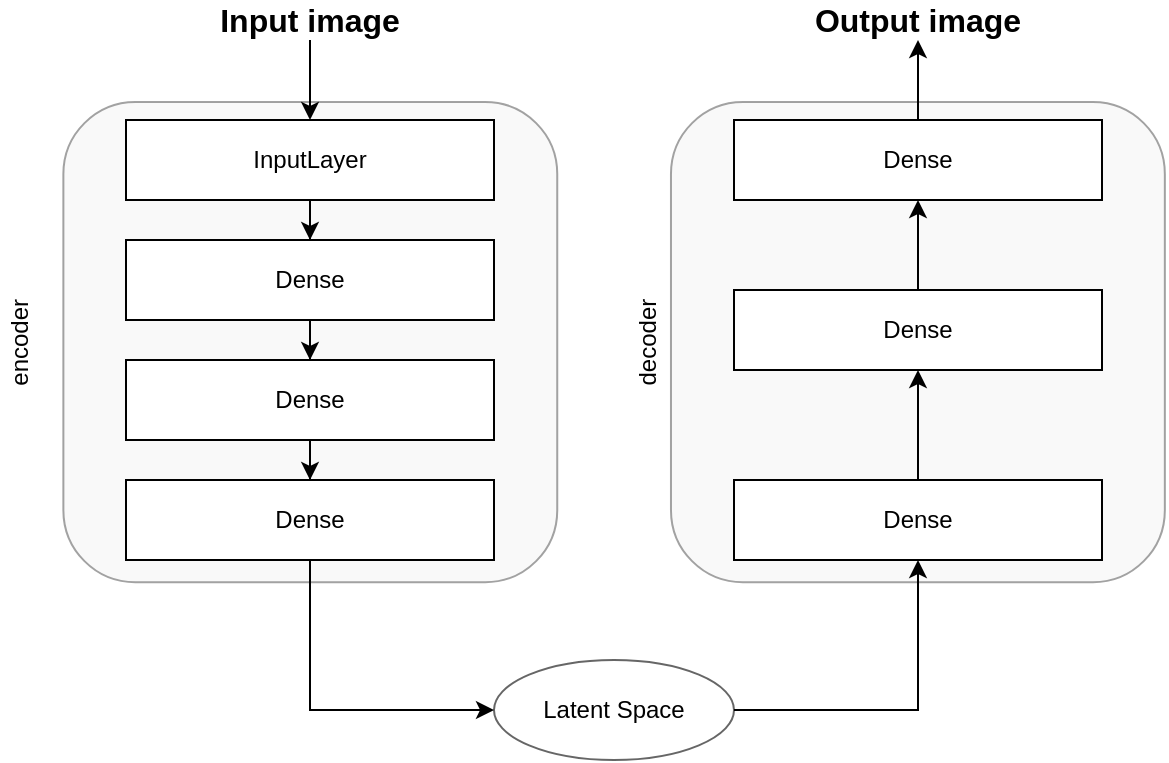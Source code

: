 <mxfile version="14.2.4" type="github"><diagram id="5lE4YzzaCET9P6omjGqx" name="Page-1"><mxGraphModel dx="1038" dy="575" grid="1" gridSize="10" guides="1" tooltips="1" connect="1" arrows="1" fold="1" page="1" pageScale="1" pageWidth="827" pageHeight="1169" math="0" shadow="0"><root><mxCell id="0"/><mxCell id="1" parent="0"/><mxCell id="KhoV5QzsIpuRhgQ9Fl45-46" value="" style="rounded=1;whiteSpace=wrap;html=1;shadow=0;opacity=60;rotation=90;glass=0;sketch=0;backgroundOutline=0;fillColor=#f5f5f5;strokeColor=#666666;fontColor=#333333;" vertex="1" parent="1"><mxGeometry x="565.91" y="77.58" width="240.09" height="246.94" as="geometry"/></mxCell><mxCell id="KhoV5QzsIpuRhgQ9Fl45-22" value="" style="rounded=1;whiteSpace=wrap;html=1;shadow=0;opacity=60;rotation=90;glass=0;sketch=0;backgroundOutline=0;fillColor=#f5f5f5;strokeColor=#666666;fontColor=#333333;" vertex="1" parent="1"><mxGeometry x="262.11" y="77.58" width="240.09" height="246.94" as="geometry"/></mxCell><mxCell id="KhoV5QzsIpuRhgQ9Fl45-1" value="" style="rounded=0;whiteSpace=wrap;html=1;" vertex="1" parent="1"><mxGeometry x="354" y="90" width="120" height="40" as="geometry"/></mxCell><mxCell id="KhoV5QzsIpuRhgQ9Fl45-17" value="" style="edgeStyle=orthogonalEdgeStyle;rounded=0;orthogonalLoop=1;jettySize=auto;html=1;" edge="1" parent="1" source="KhoV5QzsIpuRhgQ9Fl45-2" target="KhoV5QzsIpuRhgQ9Fl45-4"><mxGeometry relative="1" as="geometry"/></mxCell><mxCell id="KhoV5QzsIpuRhgQ9Fl45-2" value="InputLayer" style="rounded=0;whiteSpace=wrap;html=1;" vertex="1" parent="1"><mxGeometry x="290" y="90" width="184" height="40" as="geometry"/></mxCell><mxCell id="KhoV5QzsIpuRhgQ9Fl45-41" value="" style="edgeStyle=orthogonalEdgeStyle;rounded=0;orthogonalLoop=1;jettySize=auto;html=1;" edge="1" parent="1" source="KhoV5QzsIpuRhgQ9Fl45-3" target="KhoV5QzsIpuRhgQ9Fl45-40"><mxGeometry relative="1" as="geometry"/></mxCell><mxCell id="KhoV5QzsIpuRhgQ9Fl45-3" value="Dense" style="rounded=0;whiteSpace=wrap;html=1;" vertex="1" parent="1"><mxGeometry x="594" y="175" width="184" height="40" as="geometry"/></mxCell><mxCell id="KhoV5QzsIpuRhgQ9Fl45-18" value="" style="edgeStyle=orthogonalEdgeStyle;rounded=0;orthogonalLoop=1;jettySize=auto;html=1;" edge="1" parent="1" source="KhoV5QzsIpuRhgQ9Fl45-4" target="KhoV5QzsIpuRhgQ9Fl45-8"><mxGeometry relative="1" as="geometry"/></mxCell><mxCell id="KhoV5QzsIpuRhgQ9Fl45-4" value="Dense" style="rounded=0;whiteSpace=wrap;html=1;" vertex="1" parent="1"><mxGeometry x="290" y="150" width="184" height="40" as="geometry"/></mxCell><mxCell id="KhoV5QzsIpuRhgQ9Fl45-35" value="" style="edgeStyle=orthogonalEdgeStyle;rounded=0;orthogonalLoop=1;jettySize=auto;html=1;" edge="1" parent="1" source="KhoV5QzsIpuRhgQ9Fl45-6" target="KhoV5QzsIpuRhgQ9Fl45-3"><mxGeometry relative="1" as="geometry"/></mxCell><mxCell id="KhoV5QzsIpuRhgQ9Fl45-6" value="Dense" style="rounded=0;whiteSpace=wrap;html=1;" vertex="1" parent="1"><mxGeometry x="594" y="270" width="184" height="40" as="geometry"/></mxCell><mxCell id="KhoV5QzsIpuRhgQ9Fl45-25" value="" style="edgeStyle=orthogonalEdgeStyle;rounded=0;orthogonalLoop=1;jettySize=auto;html=1;" edge="1" parent="1" source="KhoV5QzsIpuRhgQ9Fl45-7" target="KhoV5QzsIpuRhgQ9Fl45-28"><mxGeometry relative="1" as="geometry"><mxPoint x="382" y="390" as="targetPoint"/><Array as="points"><mxPoint x="382" y="385"/></Array></mxGeometry></mxCell><mxCell id="KhoV5QzsIpuRhgQ9Fl45-7" value="Dense" style="rounded=0;whiteSpace=wrap;html=1;" vertex="1" parent="1"><mxGeometry x="290" y="270" width="184" height="40" as="geometry"/></mxCell><mxCell id="KhoV5QzsIpuRhgQ9Fl45-19" value="" style="edgeStyle=orthogonalEdgeStyle;rounded=0;orthogonalLoop=1;jettySize=auto;html=1;" edge="1" parent="1" source="KhoV5QzsIpuRhgQ9Fl45-8" target="KhoV5QzsIpuRhgQ9Fl45-7"><mxGeometry relative="1" as="geometry"/></mxCell><mxCell id="KhoV5QzsIpuRhgQ9Fl45-8" value="Dense" style="rounded=0;whiteSpace=wrap;html=1;" vertex="1" parent="1"><mxGeometry x="290" y="210" width="184" height="40" as="geometry"/></mxCell><mxCell id="KhoV5QzsIpuRhgQ9Fl45-13" value="" style="edgeStyle=orthogonalEdgeStyle;rounded=0;orthogonalLoop=1;jettySize=auto;html=1;" edge="1" parent="1" source="KhoV5QzsIpuRhgQ9Fl45-11"><mxGeometry relative="1" as="geometry"><mxPoint x="382" y="90" as="targetPoint"/></mxGeometry></mxCell><mxCell id="KhoV5QzsIpuRhgQ9Fl45-11" value="&lt;b&gt;&lt;font style=&quot;font-size: 16px&quot;&gt;Input image&lt;/font&gt;&lt;/b&gt;" style="text;html=1;strokeColor=none;fillColor=none;align=center;verticalAlign=middle;whiteSpace=wrap;rounded=0;" vertex="1" parent="1"><mxGeometry x="262" y="30" width="240" height="20" as="geometry"/></mxCell><mxCell id="KhoV5QzsIpuRhgQ9Fl45-24" value="&lt;div&gt;encoder&lt;/div&gt;" style="text;html=1;strokeColor=none;fillColor=none;align=center;verticalAlign=middle;whiteSpace=wrap;rounded=0;shadow=0;glass=0;sketch=0;opacity=60;rotation=-90;" vertex="1" parent="1"><mxGeometry x="212.11" y="191.05" width="50" height="20" as="geometry"/></mxCell><mxCell id="KhoV5QzsIpuRhgQ9Fl45-26" value="Dense" style="rounded=0;whiteSpace=wrap;html=1;" vertex="1" parent="1"><mxGeometry x="290" y="270" width="184" height="40" as="geometry"/></mxCell><mxCell id="KhoV5QzsIpuRhgQ9Fl45-33" value="" style="edgeStyle=orthogonalEdgeStyle;rounded=0;orthogonalLoop=1;jettySize=auto;html=1;entryX=0.5;entryY=1;entryDx=0;entryDy=0;" edge="1" parent="1" source="KhoV5QzsIpuRhgQ9Fl45-28" target="KhoV5QzsIpuRhgQ9Fl45-6"><mxGeometry relative="1" as="geometry"><mxPoint x="690" y="385" as="targetPoint"/><Array as="points"><mxPoint x="686" y="385"/></Array></mxGeometry></mxCell><mxCell id="KhoV5QzsIpuRhgQ9Fl45-28" value="Latent Space" style="ellipse;whiteSpace=wrap;html=1;rounded=1;shadow=0;glass=0;sketch=0;opacity=60;" vertex="1" parent="1"><mxGeometry x="474" y="360" width="120" height="50" as="geometry"/></mxCell><mxCell id="KhoV5QzsIpuRhgQ9Fl45-43" value="" style="edgeStyle=orthogonalEdgeStyle;rounded=0;orthogonalLoop=1;jettySize=auto;html=1;entryX=0.5;entryY=1;entryDx=0;entryDy=0;" edge="1" parent="1" source="KhoV5QzsIpuRhgQ9Fl45-40" target="KhoV5QzsIpuRhgQ9Fl45-42"><mxGeometry relative="1" as="geometry"><mxPoint x="686" y="70" as="targetPoint"/></mxGeometry></mxCell><mxCell id="KhoV5QzsIpuRhgQ9Fl45-40" value="Dense" style="rounded=0;whiteSpace=wrap;html=1;" vertex="1" parent="1"><mxGeometry x="594" y="90" width="184" height="40" as="geometry"/></mxCell><mxCell id="KhoV5QzsIpuRhgQ9Fl45-42" value="&lt;b&gt;&lt;font style=&quot;font-size: 16px&quot;&gt;Output image&lt;/font&gt;&lt;/b&gt;" style="text;html=1;strokeColor=none;fillColor=none;align=center;verticalAlign=middle;whiteSpace=wrap;rounded=0;" vertex="1" parent="1"><mxGeometry x="566" y="30" width="240" height="20" as="geometry"/></mxCell><mxCell id="KhoV5QzsIpuRhgQ9Fl45-47" value="&lt;div&gt;decoder&lt;/div&gt;" style="text;html=1;strokeColor=none;fillColor=none;align=center;verticalAlign=middle;whiteSpace=wrap;rounded=0;shadow=0;glass=0;sketch=0;opacity=60;rotation=-90;" vertex="1" parent="1"><mxGeometry x="526" y="191.05" width="50" height="20" as="geometry"/></mxCell></root></mxGraphModel></diagram></mxfile>